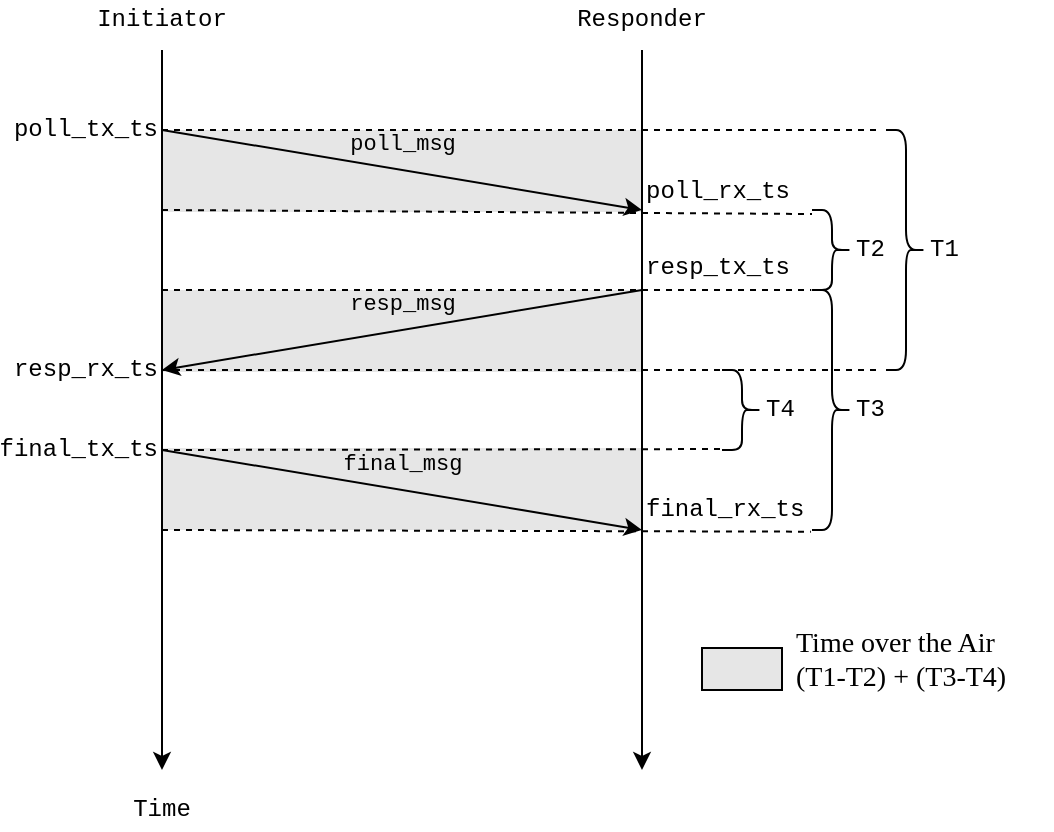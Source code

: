 <mxfile version="12.9.6" type="device"><diagram id="03gzh6N_PTMMZlUng-KI" name="Page-1"><mxGraphModel dx="599" dy="375" grid="1" gridSize="10" guides="1" tooltips="1" connect="1" arrows="1" fold="1" page="1" pageScale="1" pageWidth="1654" pageHeight="1169" math="0" shadow="0"><root><mxCell id="0"/><mxCell id="1" parent="0"/><mxCell id="1J23efDciP-InzpHzJob-34" value="" style="whiteSpace=wrap;html=1;labelBackgroundColor=none;fontFamily=Courier New;fontSize=11;align=right;fillColor=#E6E6E6;strokeColor=none;" parent="1" vertex="1"><mxGeometry x="280" y="200" width="240" height="41" as="geometry"/></mxCell><mxCell id="1J23efDciP-InzpHzJob-35" value="" style="whiteSpace=wrap;html=1;labelBackgroundColor=none;fontFamily=Courier New;fontSize=11;align=right;fillColor=#E6E6E6;strokeColor=none;" parent="1" vertex="1"><mxGeometry x="280" y="279" width="240" height="41" as="geometry"/></mxCell><mxCell id="1J23efDciP-InzpHzJob-33" value="" style="whiteSpace=wrap;html=1;labelBackgroundColor=none;fontFamily=Courier New;fontSize=11;align=right;fillColor=#E6E6E6;strokeColor=none;" parent="1" vertex="1"><mxGeometry x="280" y="120" width="240" height="41" as="geometry"/></mxCell><mxCell id="1J23efDciP-InzpHzJob-1" value="" style="endArrow=classic;html=1;" parent="1" edge="1"><mxGeometry width="50" height="50" relative="1" as="geometry"><mxPoint x="280" y="80" as="sourcePoint"/><mxPoint x="280" y="440" as="targetPoint"/></mxGeometry></mxCell><mxCell id="1J23efDciP-InzpHzJob-2" value="" style="endArrow=classic;html=1;" parent="1" edge="1"><mxGeometry width="50" height="50" relative="1" as="geometry"><mxPoint x="520" y="80" as="sourcePoint"/><mxPoint x="520" y="440" as="targetPoint"/></mxGeometry></mxCell><mxCell id="1J23efDciP-InzpHzJob-4" value="&lt;font&gt;Time&lt;/font&gt;" style="text;html=1;strokeColor=none;fillColor=none;align=center;verticalAlign=middle;whiteSpace=wrap;rounded=0;fontFamily=Courier New;" parent="1" vertex="1"><mxGeometry x="260" y="450" width="40" height="20" as="geometry"/></mxCell><mxCell id="1J23efDciP-InzpHzJob-5" value="poll_msg" style="endArrow=classic;html=1;fontFamily=Courier New;labelBackgroundColor=#E6E6E6;labelPosition=center;verticalLabelPosition=top;align=center;verticalAlign=bottom;spacing=6;" parent="1" edge="1"><mxGeometry width="50" height="50" relative="1" as="geometry"><mxPoint x="280" y="120" as="sourcePoint"/><mxPoint x="520" y="160" as="targetPoint"/></mxGeometry></mxCell><mxCell id="1J23efDciP-InzpHzJob-6" value="resp_msg" style="endArrow=classic;html=1;fontFamily=Courier New;labelBackgroundColor=#E6E6E6;labelPosition=center;verticalLabelPosition=top;align=center;verticalAlign=bottom;spacing=6;" parent="1" edge="1"><mxGeometry width="50" height="50" relative="1" as="geometry"><mxPoint x="520" y="200" as="sourcePoint"/><mxPoint x="280" y="240" as="targetPoint"/></mxGeometry></mxCell><mxCell id="1J23efDciP-InzpHzJob-7" value="final_msg" style="endArrow=classic;html=1;fontFamily=Courier New;labelBackgroundColor=#E6E6E6;labelPosition=center;verticalLabelPosition=top;align=center;verticalAlign=bottom;spacing=6;" parent="1" edge="1"><mxGeometry width="50" height="50" relative="1" as="geometry"><mxPoint x="280" y="280" as="sourcePoint"/><mxPoint x="520" y="320" as="targetPoint"/></mxGeometry></mxCell><mxCell id="1J23efDciP-InzpHzJob-8" value="&lt;span style=&quot;&quot;&gt;Initiator&lt;/span&gt;" style="text;html=1;strokeColor=none;fillColor=none;align=center;verticalAlign=middle;whiteSpace=wrap;rounded=0;fontFamily=Courier New;labelBackgroundColor=none;" parent="1" vertex="1"><mxGeometry x="240" y="55" width="80" height="20" as="geometry"/></mxCell><mxCell id="1J23efDciP-InzpHzJob-9" value="Responder" style="text;html=1;strokeColor=none;fillColor=none;align=center;verticalAlign=middle;whiteSpace=wrap;rounded=0;fontFamily=Courier New;labelBackgroundColor=none;" parent="1" vertex="1"><mxGeometry x="480" y="55" width="80" height="20" as="geometry"/></mxCell><mxCell id="1J23efDciP-InzpHzJob-10" value="poll_tx_ts" style="text;html=1;strokeColor=none;fillColor=none;align=right;verticalAlign=middle;whiteSpace=wrap;rounded=0;fontFamily=Courier New;labelBackgroundColor=none;" parent="1" vertex="1"><mxGeometry x="200" y="110" width="80" height="20" as="geometry"/></mxCell><mxCell id="1J23efDciP-InzpHzJob-12" value="poll_rx_ts" style="text;html=1;strokeColor=none;fillColor=none;align=left;verticalAlign=middle;whiteSpace=wrap;rounded=0;fontFamily=Courier New;labelBackgroundColor=none;" parent="1" vertex="1"><mxGeometry x="520" y="141" width="80" height="20" as="geometry"/></mxCell><mxCell id="1J23efDciP-InzpHzJob-15" value="resp_tx_ts" style="text;html=1;strokeColor=none;fillColor=none;align=left;verticalAlign=middle;whiteSpace=wrap;rounded=0;fontFamily=Courier New;labelBackgroundColor=none;" parent="1" vertex="1"><mxGeometry x="520" y="179" width="80" height="20" as="geometry"/></mxCell><mxCell id="1J23efDciP-InzpHzJob-16" value="resp_rx_ts" style="text;html=1;strokeColor=none;fillColor=none;align=right;verticalAlign=middle;whiteSpace=wrap;rounded=0;fontFamily=Courier New;labelBackgroundColor=none;" parent="1" vertex="1"><mxGeometry x="200" y="230" width="80" height="20" as="geometry"/></mxCell><mxCell id="1J23efDciP-InzpHzJob-18" value="final_tx_ts" style="text;html=1;strokeColor=none;fillColor=none;align=right;verticalAlign=middle;whiteSpace=wrap;rounded=0;fontFamily=Courier New;labelBackgroundColor=none;" parent="1" vertex="1"><mxGeometry x="200.0" y="270" width="80" height="20" as="geometry"/></mxCell><mxCell id="1J23efDciP-InzpHzJob-19" value="final_rx_ts" style="text;html=1;strokeColor=none;fillColor=none;align=left;verticalAlign=middle;whiteSpace=wrap;rounded=0;fontFamily=Courier New;labelBackgroundColor=none;" parent="1" vertex="1"><mxGeometry x="520.0" y="300" width="80" height="20" as="geometry"/></mxCell><mxCell id="1J23efDciP-InzpHzJob-20" value="" style="endArrow=none;html=1;labelBackgroundColor=#E6E6E6;fontFamily=Courier New;entryX=1.019;entryY=0;entryDx=0;entryDy=0;dashed=1;strokeWidth=1;entryPerimeter=0;" parent="1" target="1J23efDciP-InzpHzJob-29" edge="1"><mxGeometry width="50" height="50" relative="1" as="geometry"><mxPoint x="280" y="200" as="sourcePoint"/><mxPoint x="470" y="240" as="targetPoint"/></mxGeometry></mxCell><mxCell id="1J23efDciP-InzpHzJob-21" value="" style="endArrow=none;html=1;labelBackgroundColor=#E6E6E6;fontFamily=Courier New;entryX=1;entryY=0.05;entryDx=0;entryDy=0;dashed=1;strokeWidth=1;entryPerimeter=0;" parent="1" target="1J23efDciP-InzpHzJob-26" edge="1"><mxGeometry width="50" height="50" relative="1" as="geometry"><mxPoint x="280" y="160" as="sourcePoint"/><mxPoint x="520" y="159.5" as="targetPoint"/></mxGeometry></mxCell><mxCell id="1J23efDciP-InzpHzJob-22" value="" style="endArrow=none;html=1;labelBackgroundColor=#E6E6E6;fontFamily=Courier New;dashed=1;strokeWidth=1;" parent="1" edge="1"><mxGeometry width="50" height="50" relative="1" as="geometry"><mxPoint x="280" y="240" as="sourcePoint"/><mxPoint x="640" y="240" as="targetPoint"/></mxGeometry></mxCell><mxCell id="1J23efDciP-InzpHzJob-23" value="" style="endArrow=none;html=1;labelBackgroundColor=#E6E6E6;fontFamily=Courier New;entryX=1;entryY=0.988;entryDx=0;entryDy=0;dashed=1;strokeWidth=1;entryPerimeter=0;" parent="1" target="1J23efDciP-InzpHzJob-30" edge="1"><mxGeometry width="50" height="50" relative="1" as="geometry"><mxPoint x="280" y="280" as="sourcePoint"/><mxPoint x="520" y="279.5" as="targetPoint"/></mxGeometry></mxCell><mxCell id="1J23efDciP-InzpHzJob-24" value="" style="endArrow=none;html=1;labelBackgroundColor=#E6E6E6;fontFamily=Courier New;entryX=1.028;entryY=1.007;entryDx=0;entryDy=0;dashed=1;strokeWidth=1;entryPerimeter=0;" parent="1" target="1J23efDciP-InzpHzJob-29" edge="1"><mxGeometry width="50" height="50" relative="1" as="geometry"><mxPoint x="280" y="320" as="sourcePoint"/><mxPoint x="520" y="319.5" as="targetPoint"/></mxGeometry></mxCell><mxCell id="1J23efDciP-InzpHzJob-25" value="T1" style="shape=curlyBracket;whiteSpace=wrap;html=1;rounded=1;fontFamily=Courier New;flipH=1;labelPosition=right;verticalLabelPosition=middle;align=left;verticalAlign=middle;" parent="1" vertex="1"><mxGeometry x="642" y="120" width="20" height="120" as="geometry"/></mxCell><mxCell id="1J23efDciP-InzpHzJob-26" value="T2" style="shape=curlyBracket;whiteSpace=wrap;html=1;rounded=1;fontFamily=Courier New;flipH=1;labelPosition=right;verticalLabelPosition=middle;align=left;verticalAlign=middle;" parent="1" vertex="1"><mxGeometry x="605" y="160" width="20" height="40" as="geometry"/></mxCell><mxCell id="1J23efDciP-InzpHzJob-29" value="T3" style="shape=curlyBracket;whiteSpace=wrap;html=1;rounded=1;fontFamily=Courier New;flipH=1;labelPosition=right;verticalLabelPosition=middle;align=left;verticalAlign=middle;" parent="1" vertex="1"><mxGeometry x="605" y="200" width="20" height="120" as="geometry"/></mxCell><mxCell id="1J23efDciP-InzpHzJob-30" value="T4" style="shape=curlyBracket;whiteSpace=wrap;html=1;rounded=1;fontFamily=Courier New;flipH=1;labelPosition=right;verticalLabelPosition=middle;align=left;verticalAlign=middle;" parent="1" vertex="1"><mxGeometry x="560" y="240" width="20" height="40" as="geometry"/></mxCell><mxCell id="1J23efDciP-InzpHzJob-31" value="" style="endArrow=none;html=1;labelBackgroundColor=#E6E6E6;fontFamily=Courier New;dashed=1;strokeWidth=1;exitX=1;exitY=0.5;exitDx=0;exitDy=0;" parent="1" source="1J23efDciP-InzpHzJob-10" edge="1"><mxGeometry width="50" height="50" relative="1" as="geometry"><mxPoint x="290" y="169.5" as="sourcePoint"/><mxPoint x="640" y="120" as="targetPoint"/></mxGeometry></mxCell><mxCell id="1J23efDciP-InzpHzJob-36" value="" style="whiteSpace=wrap;html=1;labelBackgroundColor=none;fontFamily=Courier New;fontSize=11;align=left;fillColor=#E6E6E6;labelPosition=right;verticalLabelPosition=middle;verticalAlign=middle;" parent="1" vertex="1"><mxGeometry x="550" y="379" width="40" height="21" as="geometry"/></mxCell><mxCell id="1J23efDciP-InzpHzJob-39" value="Time over the Air&lt;br style=&quot;font-size: 14px;&quot;&gt;(T1-T2) + (T3-T4)" style="text;html=1;strokeColor=none;fillColor=none;align=left;verticalAlign=middle;whiteSpace=wrap;rounded=0;fontFamily=Times New Roman;labelBackgroundColor=none;fontSize=14;" parent="1" vertex="1"><mxGeometry x="595" y="370.5" width="130" height="29.5" as="geometry"/></mxCell></root></mxGraphModel></diagram></mxfile>